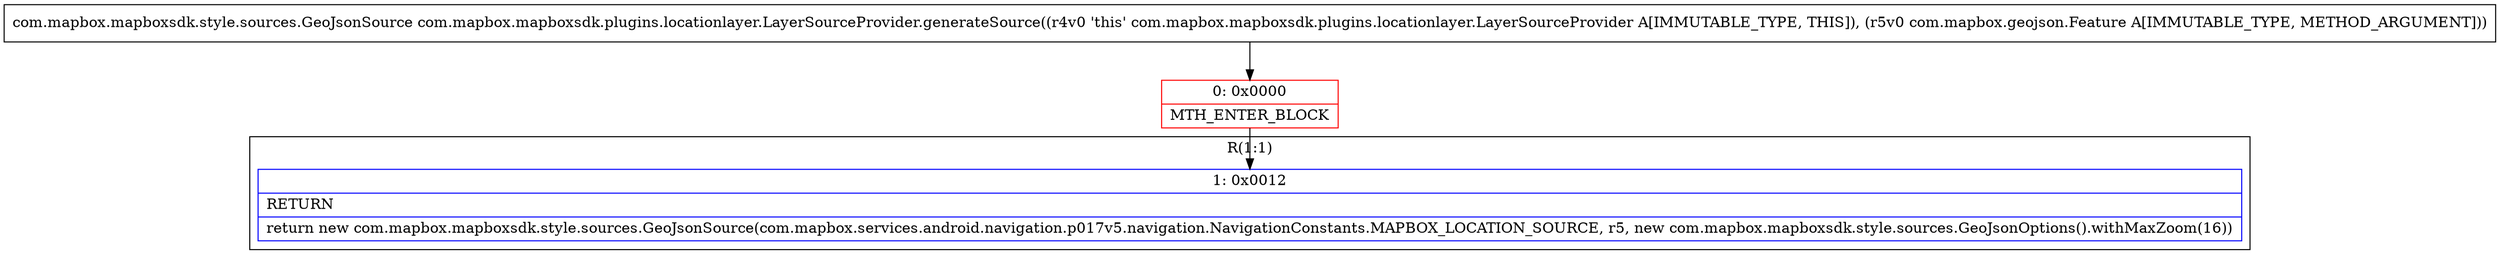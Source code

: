 digraph "CFG forcom.mapbox.mapboxsdk.plugins.locationlayer.LayerSourceProvider.generateSource(Lcom\/mapbox\/geojson\/Feature;)Lcom\/mapbox\/mapboxsdk\/style\/sources\/GeoJsonSource;" {
subgraph cluster_Region_1800077719 {
label = "R(1:1)";
node [shape=record,color=blue];
Node_1 [shape=record,label="{1\:\ 0x0012|RETURN\l|return new com.mapbox.mapboxsdk.style.sources.GeoJsonSource(com.mapbox.services.android.navigation.p017v5.navigation.NavigationConstants.MAPBOX_LOCATION_SOURCE, r5, new com.mapbox.mapboxsdk.style.sources.GeoJsonOptions().withMaxZoom(16))\l}"];
}
Node_0 [shape=record,color=red,label="{0\:\ 0x0000|MTH_ENTER_BLOCK\l}"];
MethodNode[shape=record,label="{com.mapbox.mapboxsdk.style.sources.GeoJsonSource com.mapbox.mapboxsdk.plugins.locationlayer.LayerSourceProvider.generateSource((r4v0 'this' com.mapbox.mapboxsdk.plugins.locationlayer.LayerSourceProvider A[IMMUTABLE_TYPE, THIS]), (r5v0 com.mapbox.geojson.Feature A[IMMUTABLE_TYPE, METHOD_ARGUMENT])) }"];
MethodNode -> Node_0;
Node_0 -> Node_1;
}

